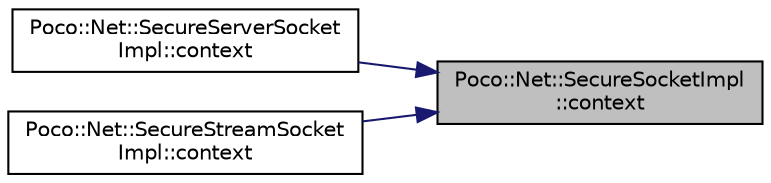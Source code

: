 digraph "Poco::Net::SecureSocketImpl::context"
{
 // LATEX_PDF_SIZE
  edge [fontname="Helvetica",fontsize="10",labelfontname="Helvetica",labelfontsize="10"];
  node [fontname="Helvetica",fontsize="10",shape=record];
  rankdir="RL";
  Node1 [label="Poco::Net::SecureSocketImpl\l::context",height=0.2,width=0.4,color="black", fillcolor="grey75", style="filled", fontcolor="black",tooltip="Returns the peer's certificate."];
  Node1 -> Node2 [dir="back",color="midnightblue",fontsize="10",style="solid"];
  Node2 [label="Poco::Net::SecureServerSocket\lImpl::context",height=0.2,width=0.4,color="black", fillcolor="white", style="filled",URL="$classPoco_1_1Net_1_1SecureServerSocketImpl.html#ad62548b0de87acab7a71c161329504b9",tooltip=" "];
  Node1 -> Node3 [dir="back",color="midnightblue",fontsize="10",style="solid"];
  Node3 [label="Poco::Net::SecureStreamSocket\lImpl::context",height=0.2,width=0.4,color="black", fillcolor="white", style="filled",URL="$classPoco_1_1Net_1_1SecureStreamSocketImpl.html#ad57f2ca05915e6b26152c5b0b9745bde",tooltip=" "];
}
